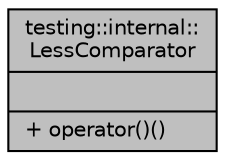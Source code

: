 digraph "testing::internal::LessComparator"
{
  edge [fontname="Helvetica",fontsize="10",labelfontname="Helvetica",labelfontsize="10"];
  node [fontname="Helvetica",fontsize="10",shape=record];
  Node1 [label="{testing::internal::\lLessComparator\n||+ operator()()\l}",height=0.2,width=0.4,color="black", fillcolor="grey75", style="filled", fontcolor="black"];
}
